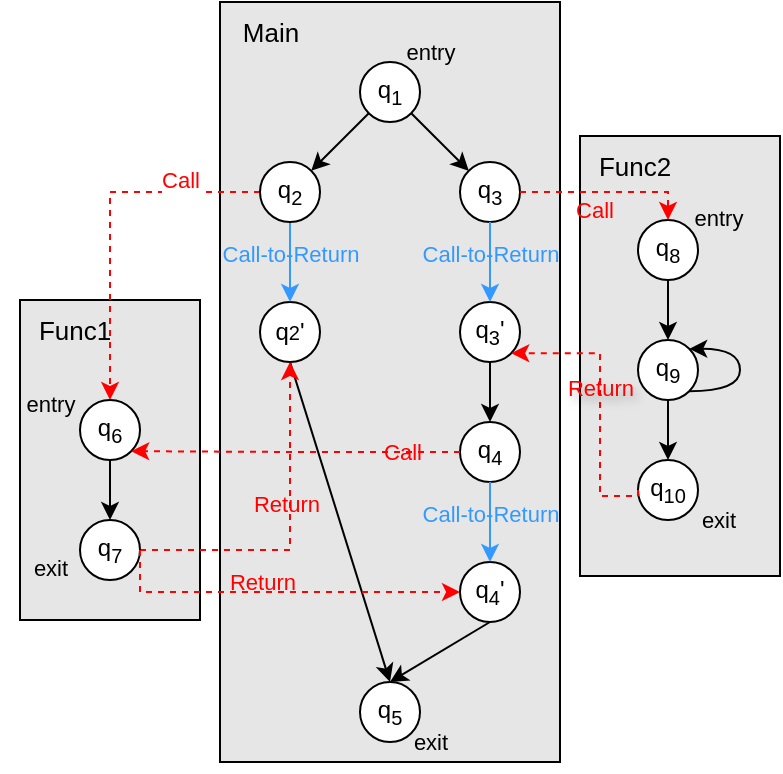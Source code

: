 <mxfile version="24.7.6">
  <diagram name="Page-1" id="A7k74kE_RhITa8ARLkci">
    <mxGraphModel dx="1026" dy="650" grid="1" gridSize="10" guides="1" tooltips="1" connect="1" arrows="1" fold="1" page="1" pageScale="1" pageWidth="827" pageHeight="1169" math="0" shadow="0">
      <root>
        <mxCell id="0" />
        <mxCell id="1" parent="0" />
        <mxCell id="d1ezA-FeV2UQNvriFKlT-59" value="" style="group" vertex="1" connectable="0" parent="1">
          <mxGeometry x="350" y="157" width="100" height="220" as="geometry" />
        </mxCell>
        <mxCell id="d1ezA-FeV2UQNvriFKlT-60" value="" style="rounded=0;whiteSpace=wrap;html=1;fillColor=#E6E6E6;" vertex="1" parent="d1ezA-FeV2UQNvriFKlT-59">
          <mxGeometry width="100.0" height="220.0" as="geometry" />
        </mxCell>
        <mxCell id="d1ezA-FeV2UQNvriFKlT-61" value="&lt;font style=&quot;font-size: 13px;&quot;&gt;Func2&lt;/font&gt;" style="text;html=1;align=center;verticalAlign=middle;resizable=0;points=[];autosize=1;strokeColor=none;fillColor=none;" vertex="1" parent="d1ezA-FeV2UQNvriFKlT-59">
          <mxGeometry x="-2.941" width="60" height="30" as="geometry" />
        </mxCell>
        <mxCell id="d1ezA-FeV2UQNvriFKlT-71" value="&lt;font style=&quot;font-size: 11px;&quot;&gt;entry&lt;/font&gt;" style="text;html=1;align=center;verticalAlign=middle;resizable=0;points=[];autosize=1;strokeColor=none;fillColor=none;" vertex="1" parent="d1ezA-FeV2UQNvriFKlT-59">
          <mxGeometry x="44" y="26" width="50" height="30" as="geometry" />
        </mxCell>
        <mxCell id="d1ezA-FeV2UQNvriFKlT-72" value="&lt;font style=&quot;font-size: 11px;&quot;&gt;exit&lt;/font&gt;" style="text;html=1;align=center;verticalAlign=middle;resizable=0;points=[];autosize=1;strokeColor=none;fillColor=none;" vertex="1" parent="d1ezA-FeV2UQNvriFKlT-59">
          <mxGeometry x="49" y="177" width="40" height="30" as="geometry" />
        </mxCell>
        <mxCell id="d1ezA-FeV2UQNvriFKlT-55" value="" style="group" vertex="1" connectable="0" parent="1">
          <mxGeometry x="70" y="239" width="90" height="180" as="geometry" />
        </mxCell>
        <mxCell id="d1ezA-FeV2UQNvriFKlT-56" value="" style="rounded=0;whiteSpace=wrap;html=1;fillColor=#E6E6E6;" vertex="1" parent="d1ezA-FeV2UQNvriFKlT-55">
          <mxGeometry width="90" height="160" as="geometry" />
        </mxCell>
        <mxCell id="d1ezA-FeV2UQNvriFKlT-57" value="&lt;font style=&quot;font-size: 13px;&quot;&gt;Func1&lt;/font&gt;" style="text;html=1;align=center;verticalAlign=middle;resizable=0;points=[];autosize=1;strokeColor=none;fillColor=none;" vertex="1" parent="d1ezA-FeV2UQNvriFKlT-55">
          <mxGeometry x="-2.647" width="60" height="30" as="geometry" />
        </mxCell>
        <mxCell id="d1ezA-FeV2UQNvriFKlT-69" value="&lt;font style=&quot;font-size: 11px;&quot;&gt;entry&lt;/font&gt;" style="text;html=1;align=center;verticalAlign=middle;resizable=0;points=[];autosize=1;strokeColor=none;fillColor=none;" vertex="1" parent="d1ezA-FeV2UQNvriFKlT-55">
          <mxGeometry x="-10" y="37" width="50" height="30" as="geometry" />
        </mxCell>
        <mxCell id="d1ezA-FeV2UQNvriFKlT-70" value="&lt;font style=&quot;font-size: 11px;&quot;&gt;exit&lt;/font&gt;" style="text;html=1;align=center;verticalAlign=middle;resizable=0;points=[];autosize=1;strokeColor=none;fillColor=none;" vertex="1" parent="d1ezA-FeV2UQNvriFKlT-55">
          <mxGeometry x="-5" y="119" width="40" height="30" as="geometry" />
        </mxCell>
        <mxCell id="d1ezA-FeV2UQNvriFKlT-53" value="" style="group" vertex="1" connectable="0" parent="1">
          <mxGeometry x="170" y="90" width="170" height="385" as="geometry" />
        </mxCell>
        <mxCell id="d1ezA-FeV2UQNvriFKlT-50" value="" style="rounded=0;whiteSpace=wrap;html=1;fillColor=#E6E6E6;" vertex="1" parent="d1ezA-FeV2UQNvriFKlT-53">
          <mxGeometry width="170" height="380.0" as="geometry" />
        </mxCell>
        <mxCell id="d1ezA-FeV2UQNvriFKlT-52" value="&lt;font style=&quot;font-size: 13px;&quot;&gt;Main&lt;/font&gt;" style="text;html=1;align=center;verticalAlign=middle;resizable=0;points=[];autosize=1;strokeColor=none;fillColor=none;" vertex="1" parent="d1ezA-FeV2UQNvriFKlT-53">
          <mxGeometry width="50" height="30" as="geometry" />
        </mxCell>
        <mxCell id="d1ezA-FeV2UQNvriFKlT-64" value="&lt;font style=&quot;font-size: 11px;&quot;&gt;entry&lt;/font&gt;" style="text;html=1;align=center;verticalAlign=middle;resizable=0;points=[];autosize=1;strokeColor=none;fillColor=none;" vertex="1" parent="d1ezA-FeV2UQNvriFKlT-53">
          <mxGeometry x="80" y="10" width="50" height="30" as="geometry" />
        </mxCell>
        <mxCell id="d1ezA-FeV2UQNvriFKlT-68" value="&lt;font style=&quot;font-size: 11px;&quot;&gt;exit&lt;/font&gt;" style="text;html=1;align=center;verticalAlign=middle;resizable=0;points=[];autosize=1;strokeColor=none;fillColor=none;" vertex="1" parent="d1ezA-FeV2UQNvriFKlT-53">
          <mxGeometry x="85" y="355" width="40" height="30" as="geometry" />
        </mxCell>
        <mxCell id="d1ezA-FeV2UQNvriFKlT-7" style="rounded=0;orthogonalLoop=1;jettySize=auto;html=1;exitX=0;exitY=1;exitDx=0;exitDy=0;entryX=1;entryY=0;entryDx=0;entryDy=0;" edge="1" parent="1" source="d1ezA-FeV2UQNvriFKlT-1" target="d1ezA-FeV2UQNvriFKlT-3">
          <mxGeometry relative="1" as="geometry" />
        </mxCell>
        <mxCell id="d1ezA-FeV2UQNvriFKlT-8" style="rounded=0;orthogonalLoop=1;jettySize=auto;html=1;exitX=1;exitY=1;exitDx=0;exitDy=0;entryX=0;entryY=0;entryDx=0;entryDy=0;" edge="1" parent="1" source="d1ezA-FeV2UQNvriFKlT-1" target="d1ezA-FeV2UQNvriFKlT-6">
          <mxGeometry relative="1" as="geometry" />
        </mxCell>
        <mxCell id="d1ezA-FeV2UQNvriFKlT-1" value="q&lt;sub&gt;1&lt;/sub&gt;" style="ellipse;whiteSpace=wrap;html=1;aspect=fixed;" vertex="1" parent="1">
          <mxGeometry x="240" y="120" width="30" height="30" as="geometry" />
        </mxCell>
        <mxCell id="d1ezA-FeV2UQNvriFKlT-22" style="rounded=0;orthogonalLoop=1;jettySize=auto;html=1;exitX=0.5;exitY=1;exitDx=0;exitDy=0;entryX=0.5;entryY=0;entryDx=0;entryDy=0;" edge="1" parent="1" source="d1ezA-FeV2UQNvriFKlT-2" target="d1ezA-FeV2UQNvriFKlT-21">
          <mxGeometry relative="1" as="geometry" />
        </mxCell>
        <mxCell id="d1ezA-FeV2UQNvriFKlT-2" value="q&lt;span style=&quot;font-size: 10px;&quot;&gt;2&lt;/span&gt;&#39;" style="ellipse;whiteSpace=wrap;html=1;aspect=fixed;" vertex="1" parent="1">
          <mxGeometry x="190" y="240" width="30" height="30" as="geometry" />
        </mxCell>
        <mxCell id="d1ezA-FeV2UQNvriFKlT-4" style="edgeStyle=orthogonalEdgeStyle;rounded=0;orthogonalLoop=1;jettySize=auto;html=1;exitX=0.5;exitY=1;exitDx=0;exitDy=0;entryX=0.5;entryY=0;entryDx=0;entryDy=0;strokeColor=#3399FF;" edge="1" parent="1" source="d1ezA-FeV2UQNvriFKlT-3" target="d1ezA-FeV2UQNvriFKlT-2">
          <mxGeometry relative="1" as="geometry" />
        </mxCell>
        <mxCell id="d1ezA-FeV2UQNvriFKlT-5" value="&lt;font color=&quot;#3399ff&quot;&gt;Call-to-Return&lt;/font&gt;" style="edgeLabel;html=1;align=center;verticalAlign=middle;resizable=0;points=[];labelBackgroundColor=none;" vertex="1" connectable="0" parent="d1ezA-FeV2UQNvriFKlT-4">
          <mxGeometry x="-0.25" relative="1" as="geometry">
            <mxPoint y="1" as="offset" />
          </mxGeometry>
        </mxCell>
        <mxCell id="d1ezA-FeV2UQNvriFKlT-32" style="edgeStyle=orthogonalEdgeStyle;rounded=0;orthogonalLoop=1;jettySize=auto;html=1;exitX=0;exitY=0.5;exitDx=0;exitDy=0;entryX=0.5;entryY=0;entryDx=0;entryDy=0;dashed=1;strokeColor=#FF0000;" edge="1" parent="1" source="d1ezA-FeV2UQNvriFKlT-3" target="d1ezA-FeV2UQNvriFKlT-28">
          <mxGeometry relative="1" as="geometry" />
        </mxCell>
        <mxCell id="d1ezA-FeV2UQNvriFKlT-34" value="&lt;font color=&quot;#ff0000&quot;&gt;Call&lt;/font&gt;" style="edgeLabel;html=1;align=center;verticalAlign=middle;resizable=0;points=[];" vertex="1" connectable="0" parent="d1ezA-FeV2UQNvriFKlT-32">
          <mxGeometry x="0.178" y="2" relative="1" as="geometry">
            <mxPoint x="33" y="-37" as="offset" />
          </mxGeometry>
        </mxCell>
        <mxCell id="d1ezA-FeV2UQNvriFKlT-3" value="q&lt;sub&gt;2&lt;/sub&gt;" style="ellipse;whiteSpace=wrap;html=1;aspect=fixed;" vertex="1" parent="1">
          <mxGeometry x="190" y="170" width="30" height="30" as="geometry" />
        </mxCell>
        <mxCell id="d1ezA-FeV2UQNvriFKlT-6" value="q&lt;sub&gt;3&lt;/sub&gt;" style="ellipse;whiteSpace=wrap;html=1;aspect=fixed;" vertex="1" parent="1">
          <mxGeometry x="290" y="170" width="30" height="30" as="geometry" />
        </mxCell>
        <mxCell id="d1ezA-FeV2UQNvriFKlT-16" style="edgeStyle=orthogonalEdgeStyle;rounded=0;orthogonalLoop=1;jettySize=auto;html=1;exitX=0.5;exitY=1;exitDx=0;exitDy=0;entryX=0.5;entryY=0;entryDx=0;entryDy=0;" edge="1" parent="1" source="d1ezA-FeV2UQNvriFKlT-10" target="d1ezA-FeV2UQNvriFKlT-14">
          <mxGeometry relative="1" as="geometry" />
        </mxCell>
        <mxCell id="d1ezA-FeV2UQNvriFKlT-10" value="q&lt;sub&gt;3&lt;/sub&gt;&#39;" style="ellipse;whiteSpace=wrap;html=1;aspect=fixed;" vertex="1" parent="1">
          <mxGeometry x="290" y="240" width="30" height="30" as="geometry" />
        </mxCell>
        <mxCell id="d1ezA-FeV2UQNvriFKlT-14" value="q&lt;sub&gt;4&lt;/sub&gt;" style="ellipse;whiteSpace=wrap;html=1;aspect=fixed;" vertex="1" parent="1">
          <mxGeometry x="290" y="300" width="30" height="30" as="geometry" />
        </mxCell>
        <mxCell id="d1ezA-FeV2UQNvriFKlT-23" style="rounded=0;orthogonalLoop=1;jettySize=auto;html=1;exitX=0.5;exitY=1;exitDx=0;exitDy=0;entryX=0.5;entryY=0;entryDx=0;entryDy=0;" edge="1" parent="1" source="d1ezA-FeV2UQNvriFKlT-15" target="d1ezA-FeV2UQNvriFKlT-21">
          <mxGeometry relative="1" as="geometry" />
        </mxCell>
        <mxCell id="d1ezA-FeV2UQNvriFKlT-15" value="q&lt;sub&gt;4&lt;/sub&gt;&#39;" style="ellipse;whiteSpace=wrap;html=1;aspect=fixed;" vertex="1" parent="1">
          <mxGeometry x="290" y="370" width="30" height="30" as="geometry" />
        </mxCell>
        <mxCell id="d1ezA-FeV2UQNvriFKlT-17" style="edgeStyle=orthogonalEdgeStyle;rounded=0;orthogonalLoop=1;jettySize=auto;html=1;exitX=0.5;exitY=1;exitDx=0;exitDy=0;entryX=0.5;entryY=0;entryDx=0;entryDy=0;strokeColor=#3399FF;" edge="1" parent="1" source="d1ezA-FeV2UQNvriFKlT-6" target="d1ezA-FeV2UQNvriFKlT-10">
          <mxGeometry relative="1" as="geometry">
            <mxPoint x="215" y="210" as="sourcePoint" />
            <mxPoint x="215" y="250" as="targetPoint" />
          </mxGeometry>
        </mxCell>
        <mxCell id="d1ezA-FeV2UQNvriFKlT-18" value="&lt;font color=&quot;#3399ff&quot;&gt;Call-to-Return&lt;/font&gt;" style="edgeLabel;html=1;align=center;verticalAlign=middle;resizable=0;points=[];labelBackgroundColor=none;" vertex="1" connectable="0" parent="d1ezA-FeV2UQNvriFKlT-17">
          <mxGeometry x="-0.25" relative="1" as="geometry">
            <mxPoint y="1" as="offset" />
          </mxGeometry>
        </mxCell>
        <mxCell id="d1ezA-FeV2UQNvriFKlT-19" style="edgeStyle=orthogonalEdgeStyle;rounded=0;orthogonalLoop=1;jettySize=auto;html=1;exitX=0.5;exitY=1;exitDx=0;exitDy=0;entryX=0.5;entryY=0;entryDx=0;entryDy=0;strokeColor=#3399FF;" edge="1" parent="1" source="d1ezA-FeV2UQNvriFKlT-14" target="d1ezA-FeV2UQNvriFKlT-15">
          <mxGeometry relative="1" as="geometry">
            <mxPoint x="225" y="220" as="sourcePoint" />
            <mxPoint x="225" y="260" as="targetPoint" />
          </mxGeometry>
        </mxCell>
        <mxCell id="d1ezA-FeV2UQNvriFKlT-20" value="&lt;font color=&quot;#3399ff&quot;&gt;Call-to-Return&lt;/font&gt;" style="edgeLabel;html=1;align=center;verticalAlign=middle;resizable=0;points=[];labelBackgroundColor=none;" vertex="1" connectable="0" parent="d1ezA-FeV2UQNvriFKlT-19">
          <mxGeometry x="-0.25" relative="1" as="geometry">
            <mxPoint y="1" as="offset" />
          </mxGeometry>
        </mxCell>
        <mxCell id="d1ezA-FeV2UQNvriFKlT-21" value="q&lt;sub&gt;5&lt;/sub&gt;" style="ellipse;whiteSpace=wrap;html=1;aspect=fixed;" vertex="1" parent="1">
          <mxGeometry x="240" y="430" width="30" height="30" as="geometry" />
        </mxCell>
        <mxCell id="d1ezA-FeV2UQNvriFKlT-27" style="edgeStyle=orthogonalEdgeStyle;rounded=0;orthogonalLoop=1;jettySize=auto;html=1;exitX=0.5;exitY=1;exitDx=0;exitDy=0;entryX=0.5;entryY=0;entryDx=0;entryDy=0;" edge="1" parent="1" source="d1ezA-FeV2UQNvriFKlT-28" target="d1ezA-FeV2UQNvriFKlT-29">
          <mxGeometry relative="1" as="geometry" />
        </mxCell>
        <mxCell id="d1ezA-FeV2UQNvriFKlT-28" value="q&lt;sub&gt;6&lt;/sub&gt;" style="ellipse;whiteSpace=wrap;html=1;aspect=fixed;" vertex="1" parent="1">
          <mxGeometry x="100" y="289" width="30" height="30" as="geometry" />
        </mxCell>
        <mxCell id="d1ezA-FeV2UQNvriFKlT-33" style="edgeStyle=orthogonalEdgeStyle;rounded=0;orthogonalLoop=1;jettySize=auto;html=1;exitX=1;exitY=0.5;exitDx=0;exitDy=0;entryX=0.5;entryY=1;entryDx=0;entryDy=0;dashed=1;strokeColor=#FF0000;" edge="1" parent="1" source="d1ezA-FeV2UQNvriFKlT-29" target="d1ezA-FeV2UQNvriFKlT-2">
          <mxGeometry relative="1" as="geometry" />
        </mxCell>
        <mxCell id="d1ezA-FeV2UQNvriFKlT-35" value="&lt;font color=&quot;#ff0000&quot;&gt;Return&lt;/font&gt;" style="edgeLabel;html=1;align=center;verticalAlign=middle;resizable=0;points=[];labelBackgroundColor=none;" vertex="1" connectable="0" parent="d1ezA-FeV2UQNvriFKlT-33">
          <mxGeometry x="-0.565" relative="1" as="geometry">
            <mxPoint x="36" y="-23" as="offset" />
          </mxGeometry>
        </mxCell>
        <mxCell id="d1ezA-FeV2UQNvriFKlT-29" value="q&lt;sub&gt;7&lt;/sub&gt;" style="ellipse;whiteSpace=wrap;html=1;aspect=fixed;" vertex="1" parent="1">
          <mxGeometry x="100" y="349" width="30" height="30" as="geometry" />
        </mxCell>
        <mxCell id="d1ezA-FeV2UQNvriFKlT-36" style="edgeStyle=orthogonalEdgeStyle;rounded=0;orthogonalLoop=1;jettySize=auto;html=1;exitX=1;exitY=0.5;exitDx=0;exitDy=0;entryX=0;entryY=0.5;entryDx=0;entryDy=0;dashed=1;strokeColor=#FF0000;" edge="1" parent="1" source="d1ezA-FeV2UQNvriFKlT-29" target="d1ezA-FeV2UQNvriFKlT-15">
          <mxGeometry relative="1" as="geometry">
            <mxPoint x="150" y="385" as="sourcePoint" />
            <mxPoint x="215" y="280" as="targetPoint" />
            <Array as="points">
              <mxPoint x="130" y="385" />
            </Array>
          </mxGeometry>
        </mxCell>
        <mxCell id="d1ezA-FeV2UQNvriFKlT-37" value="&lt;font color=&quot;#ff0000&quot;&gt;Return&lt;/font&gt;" style="edgeLabel;html=1;align=center;verticalAlign=middle;resizable=0;points=[];labelBackgroundColor=none;" vertex="1" connectable="0" parent="d1ezA-FeV2UQNvriFKlT-36">
          <mxGeometry x="-0.565" relative="1" as="geometry">
            <mxPoint x="42" y="-5" as="offset" />
          </mxGeometry>
        </mxCell>
        <mxCell id="d1ezA-FeV2UQNvriFKlT-38" style="edgeStyle=orthogonalEdgeStyle;rounded=0;orthogonalLoop=1;jettySize=auto;html=1;exitX=0;exitY=0.5;exitDx=0;exitDy=0;entryX=1;entryY=1;entryDx=0;entryDy=0;dashed=1;strokeColor=#FF0000;" edge="1" parent="1" source="d1ezA-FeV2UQNvriFKlT-14" target="d1ezA-FeV2UQNvriFKlT-28">
          <mxGeometry relative="1" as="geometry">
            <mxPoint x="200" y="195" as="sourcePoint" />
            <mxPoint x="135" y="310" as="targetPoint" />
          </mxGeometry>
        </mxCell>
        <mxCell id="d1ezA-FeV2UQNvriFKlT-39" value="&lt;font color=&quot;#ff0000&quot;&gt;Call&lt;/font&gt;" style="edgeLabel;html=1;align=center;verticalAlign=middle;resizable=0;points=[];labelBackgroundColor=none;" vertex="1" connectable="0" parent="d1ezA-FeV2UQNvriFKlT-38">
          <mxGeometry x="0.178" y="2" relative="1" as="geometry">
            <mxPoint x="67" y="-2" as="offset" />
          </mxGeometry>
        </mxCell>
        <mxCell id="d1ezA-FeV2UQNvriFKlT-43" style="edgeStyle=orthogonalEdgeStyle;rounded=0;orthogonalLoop=1;jettySize=auto;html=1;exitX=0.5;exitY=1;exitDx=0;exitDy=0;entryX=0.5;entryY=0;entryDx=0;entryDy=0;" edge="1" parent="1" source="d1ezA-FeV2UQNvriFKlT-40" target="d1ezA-FeV2UQNvriFKlT-41">
          <mxGeometry relative="1" as="geometry" />
        </mxCell>
        <mxCell id="d1ezA-FeV2UQNvriFKlT-40" value="q&lt;sub&gt;8&lt;/sub&gt;" style="ellipse;whiteSpace=wrap;html=1;aspect=fixed;" vertex="1" parent="1">
          <mxGeometry x="379" y="199" width="30" height="30" as="geometry" />
        </mxCell>
        <mxCell id="d1ezA-FeV2UQNvriFKlT-44" style="edgeStyle=orthogonalEdgeStyle;rounded=0;orthogonalLoop=1;jettySize=auto;html=1;exitX=0.5;exitY=1;exitDx=0;exitDy=0;entryX=0.5;entryY=0;entryDx=0;entryDy=0;" edge="1" parent="1" source="d1ezA-FeV2UQNvriFKlT-41" target="d1ezA-FeV2UQNvriFKlT-42">
          <mxGeometry relative="1" as="geometry" />
        </mxCell>
        <mxCell id="d1ezA-FeV2UQNvriFKlT-41" value="q&lt;sub&gt;9&lt;/sub&gt;" style="ellipse;whiteSpace=wrap;html=1;aspect=fixed;" vertex="1" parent="1">
          <mxGeometry x="379" y="259" width="30" height="30" as="geometry" />
        </mxCell>
        <mxCell id="d1ezA-FeV2UQNvriFKlT-42" value="q&lt;sub&gt;10&lt;/sub&gt;" style="ellipse;whiteSpace=wrap;html=1;aspect=fixed;" vertex="1" parent="1">
          <mxGeometry x="379" y="319" width="30" height="30" as="geometry" />
        </mxCell>
        <mxCell id="d1ezA-FeV2UQNvriFKlT-45" style="edgeStyle=orthogonalEdgeStyle;rounded=0;orthogonalLoop=1;jettySize=auto;html=1;exitX=1;exitY=1;exitDx=0;exitDy=0;entryX=1;entryY=0;entryDx=0;entryDy=0;curved=1;" edge="1" parent="1" source="d1ezA-FeV2UQNvriFKlT-41" target="d1ezA-FeV2UQNvriFKlT-41">
          <mxGeometry relative="1" as="geometry">
            <Array as="points">
              <mxPoint x="430" y="285" />
              <mxPoint x="430" y="263" />
            </Array>
          </mxGeometry>
        </mxCell>
        <mxCell id="d1ezA-FeV2UQNvriFKlT-46" style="edgeStyle=orthogonalEdgeStyle;rounded=0;orthogonalLoop=1;jettySize=auto;html=1;exitX=1;exitY=0.5;exitDx=0;exitDy=0;entryX=0.5;entryY=0;entryDx=0;entryDy=0;dashed=1;strokeColor=#FF0000;" edge="1" parent="1" source="d1ezA-FeV2UQNvriFKlT-6" target="d1ezA-FeV2UQNvriFKlT-40">
          <mxGeometry relative="1" as="geometry">
            <mxPoint x="200" y="195" as="sourcePoint" />
            <mxPoint x="135" y="310" as="targetPoint" />
            <Array as="points">
              <mxPoint x="394" y="185" />
            </Array>
          </mxGeometry>
        </mxCell>
        <mxCell id="d1ezA-FeV2UQNvriFKlT-47" value="&lt;font color=&quot;#ff0000&quot;&gt;Call&lt;/font&gt;" style="edgeLabel;html=1;align=center;verticalAlign=middle;resizable=0;points=[];labelBackgroundColor=none;" vertex="1" connectable="0" parent="d1ezA-FeV2UQNvriFKlT-46">
          <mxGeometry x="0.178" y="2" relative="1" as="geometry">
            <mxPoint x="-15" y="11" as="offset" />
          </mxGeometry>
        </mxCell>
        <mxCell id="d1ezA-FeV2UQNvriFKlT-48" style="edgeStyle=orthogonalEdgeStyle;rounded=0;orthogonalLoop=1;jettySize=auto;html=1;exitX=0;exitY=0.5;exitDx=0;exitDy=0;entryX=1;entryY=1;entryDx=0;entryDy=0;dashed=1;strokeColor=#FF0000;" edge="1" parent="1" source="d1ezA-FeV2UQNvriFKlT-42" target="d1ezA-FeV2UQNvriFKlT-10">
          <mxGeometry relative="1" as="geometry">
            <mxPoint x="330" y="195" as="sourcePoint" />
            <mxPoint x="424" y="212" as="targetPoint" />
            <Array as="points">
              <mxPoint x="379" y="337" />
              <mxPoint x="360" y="337" />
              <mxPoint x="360" y="266" />
            </Array>
          </mxGeometry>
        </mxCell>
        <mxCell id="d1ezA-FeV2UQNvriFKlT-49" value="&lt;font color=&quot;#ff0000&quot;&gt;Return&lt;/font&gt;" style="edgeLabel;html=1;align=center;verticalAlign=middle;resizable=0;points=[];textShadow=1;labelBackgroundColor=none;" vertex="1" connectable="0" parent="d1ezA-FeV2UQNvriFKlT-48">
          <mxGeometry x="0.178" y="2" relative="1" as="geometry">
            <mxPoint x="2" y="5" as="offset" />
          </mxGeometry>
        </mxCell>
      </root>
    </mxGraphModel>
  </diagram>
</mxfile>
